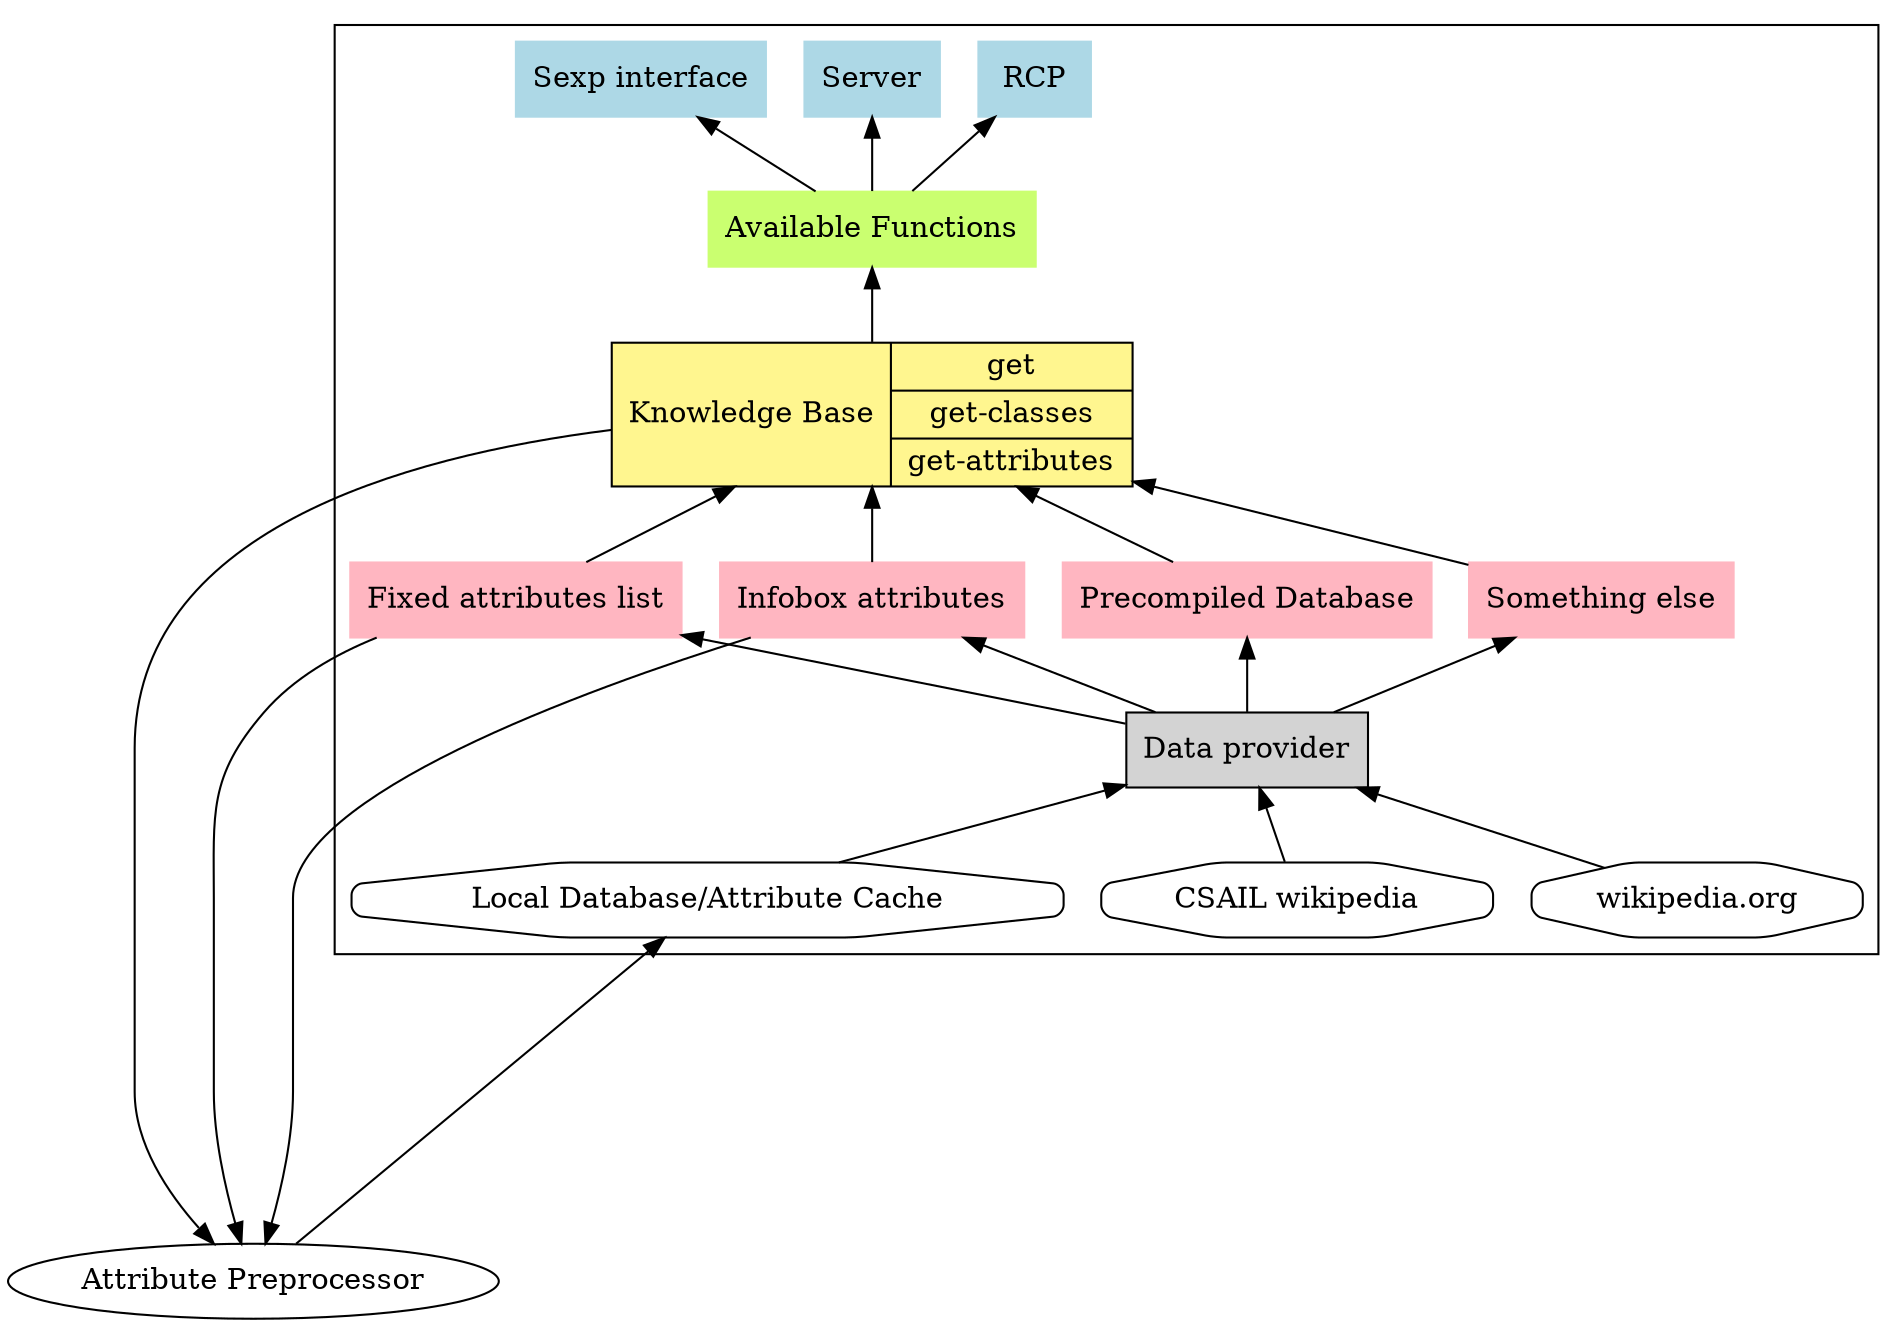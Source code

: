 digraph WikipediaBase
{
	rankdir=BT;
	clusterrank=local
	subgraph clusterRuntime {
		rankdir=BT;
		subgraph FrontEnd
		{
			style=filled;
			color=red;
			node[shape=box, style=filled, color=lightblue];
			sexp[label="Sexp interface"];
			srv[label="Server"];
			rcp[label="RCP"];
			label="Front End"
		}

		node[shape=box, style=filled]
		ifns[label="Available Functions", color=darkolivegreen1]

		kb[shape=record, style=filled, fillcolor=khaki1, label="Knowledge Base|{get | get-classes | get-attributes}"]

		subgraph AttributeResolvers
		{
			style=filled;
			color=red;
			node[shape=box, style=filled, color=lightpink];
			r1[label="Fixed attributes list"];
			r2[label="Infobox attributes"];
			r3[label="Precompiled Database"];
			r4[label="Something else"];
			label="Attribute Resolvers"
		}

		dp[label="Data provider"];

		subgraph sources {
			node[style=rounded, shape=octagon]
			worg[label="wikipedia.org"]
			wloc[label="CSAIL wikipedia"]
			dbloc[label="Local Database/Attribute Cache"]
		}
	}

	subgraph preprocessor {
		rank=min
		ppc[label="Attribute Preprocessor"];
        }
	// Connections
	ifns->sexp;
	ifns->srv;
	ifns->rcp;

	kb->ifns;
	dp->r1->kb;
	dp->r2->kb;
	dp->r3->kb;
	dp->r4->kb;

	worg->dp;
	wloc->dp;
	dbloc->dp;

	r1->ppc->dbloc;
	r2->ppc;
	kb->ppc;
}
